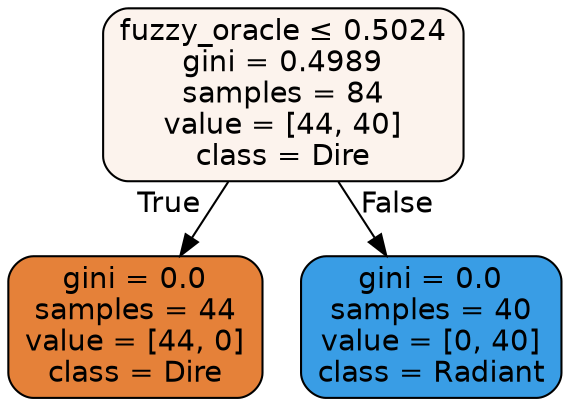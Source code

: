 digraph Tree {
node [shape=box, style="filled, rounded", color="black", fontname=helvetica] ;
edge [fontname=helvetica] ;
0 [label=<fuzzy_oracle &le; 0.5024<br/>gini = 0.4989<br/>samples = 84<br/>value = [44, 40]<br/>class = Dire>, fillcolor="#e5813917"] ;
1 [label=<gini = 0.0<br/>samples = 44<br/>value = [44, 0]<br/>class = Dire>, fillcolor="#e58139ff"] ;
0 -> 1 [labeldistance=2.5, labelangle=45, headlabel="True"] ;
2 [label=<gini = 0.0<br/>samples = 40<br/>value = [0, 40]<br/>class = Radiant>, fillcolor="#399de5ff"] ;
0 -> 2 [labeldistance=2.5, labelangle=-45, headlabel="False"] ;
}